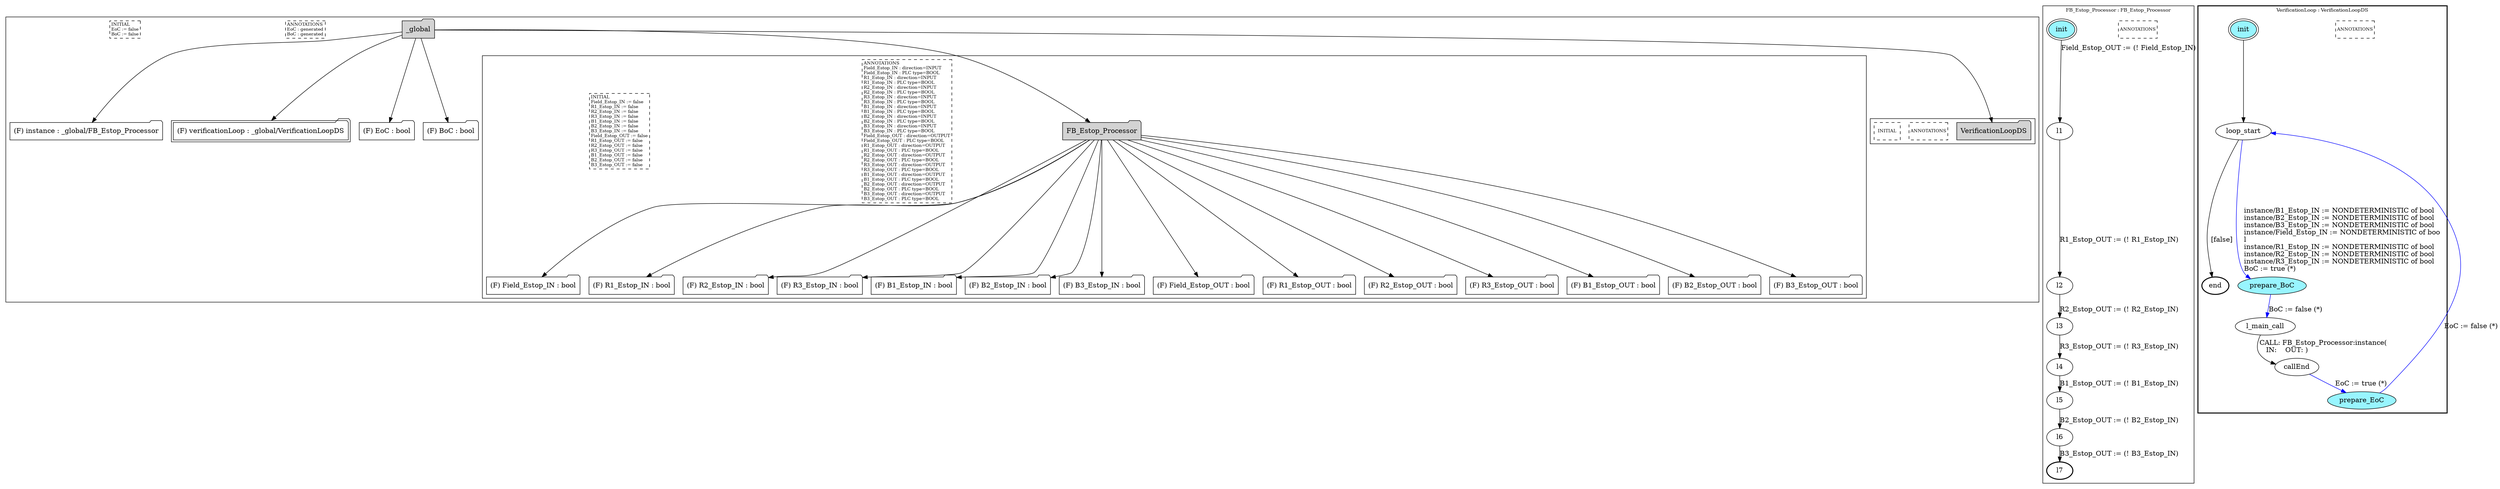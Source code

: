 digraph G {
	subgraph cluster__global1064052579 {
		node [shape="folder", style="filled"];
		//label="_global";
		_global1064052579 [label="_global"];
		_global1064052579 -> instance657820185;
		instance657820185 [label = "(F) instance : _global/FB_Estop_Processor", fillcolor="white" ];
		_global1064052579 -> verificationLoop1580751727;
		verificationLoop1580751727 [label = "(F) verificationLoop : _global/VerificationLoopDS", fillcolor="white" , peripheries=2];
		_global1064052579 -> EoC412121842;
		EoC412121842 [label = "(F) EoC : bool", fillcolor="white" ];
		_global1064052579 -> BoC18163968;
		BoC18163968 [label = "(F) BoC : bool", fillcolor="white" ];
		_global1064052579 -> FB_Estop_Processor1552024347;
		subgraph cluster_FB_Estop_Processor1552024347 {
			node [shape="folder", style="filled"];
			//label="FB_Estop_Processor";
			FB_Estop_Processor1552024347 [label="FB_Estop_Processor"];
			FB_Estop_Processor1552024347 -> Field_Estop_IN811287498;
			Field_Estop_IN811287498 [label = "(F) Field_Estop_IN : bool", fillcolor="white" ];
			FB_Estop_Processor1552024347 -> R1_Estop_IN1557712937;
			R1_Estop_IN1557712937 [label = "(F) R1_Estop_IN : bool", fillcolor="white" ];
			FB_Estop_Processor1552024347 -> R2_Estop_IN488063551;
			R2_Estop_IN488063551 [label = "(F) R2_Estop_IN : bool", fillcolor="white" ];
			FB_Estop_Processor1552024347 -> R3_Estop_IN1667232421;
			R3_Estop_IN1667232421 [label = "(F) R3_Estop_IN : bool", fillcolor="white" ];
			FB_Estop_Processor1552024347 -> B1_Estop_IN1482694266;
			B1_Estop_IN1482694266 [label = "(F) B1_Estop_IN : bool", fillcolor="white" ];
			FB_Estop_Processor1552024347 -> B2_Estop_IN1861083998;
			B2_Estop_IN1861083998 [label = "(F) B2_Estop_IN : bool", fillcolor="white" ];
			FB_Estop_Processor1552024347 -> B3_Estop_IN288986440;
			B3_Estop_IN288986440 [label = "(F) B3_Estop_IN : bool", fillcolor="white" ];
			FB_Estop_Processor1552024347 -> Field_Estop_OUT380390717;
			Field_Estop_OUT380390717 [label = "(F) Field_Estop_OUT : bool", fillcolor="white" ];
			FB_Estop_Processor1552024347 -> R1_Estop_OUT978881375;
			R1_Estop_OUT978881375 [label = "(F) R1_Estop_OUT : bool", fillcolor="white" ];
			FB_Estop_Processor1552024347 -> R2_Estop_OUT1154759881;
			R2_Estop_OUT1154759881 [label = "(F) R2_Estop_OUT : bool", fillcolor="white" ];
			FB_Estop_Processor1552024347 -> R3_Estop_OUT165886570;
			R3_Estop_OUT165886570 [label = "(F) R3_Estop_OUT : bool", fillcolor="white" ];
			FB_Estop_Processor1552024347 -> B1_Estop_OUT1924403079;
			B1_Estop_OUT1924403079 [label = "(F) B1_Estop_OUT : bool", fillcolor="white" ];
			FB_Estop_Processor1552024347 -> B2_Estop_OUT1318348444;
			B2_Estop_OUT1318348444 [label = "(F) B2_Estop_OUT : bool", fillcolor="white" ];
			FB_Estop_Processor1552024347 -> B3_Estop_OUT1514969303;
			B3_Estop_OUT1514969303 [label = "(F) B3_Estop_OUT : bool", fillcolor="white" ];
			
			annotations_pseudonode_FB_Estop_Processor1552024347 [
				label="ANNOTATIONS\lField_Estop_IN : direction=INPUT\lField_Estop_IN : PLC type=BOOL\lR1_Estop_IN : direction=INPUT\lR1_Estop_IN : PLC type=BOOL\lR2_Estop_IN : direction=INPUT\lR2_Estop_IN : PLC type=BOOL\lR3_Estop_IN : direction=INPUT\lR3_Estop_IN : PLC type=BOOL\lB1_Estop_IN : direction=INPUT\lB1_Estop_IN : PLC type=BOOL\lB2_Estop_IN : direction=INPUT\lB2_Estop_IN : PLC type=BOOL\lB3_Estop_IN : direction=INPUT\lB3_Estop_IN : PLC type=BOOL\lField_Estop_OUT : direction=OUTPUT\lField_Estop_OUT : PLC type=BOOL\lR1_Estop_OUT : direction=OUTPUT\lR1_Estop_OUT : PLC type=BOOL\lR2_Estop_OUT : direction=OUTPUT\lR2_Estop_OUT : PLC type=BOOL\lR3_Estop_OUT : direction=OUTPUT\lR3_Estop_OUT : PLC type=BOOL\lB1_Estop_OUT : direction=OUTPUT\lB1_Estop_OUT : PLC type=BOOL\lB2_Estop_OUT : direction=OUTPUT\lB2_Estop_OUT : PLC type=BOOL\lB3_Estop_OUT : direction=OUTPUT\lB3_Estop_OUT : PLC type=BOOL\l",
				fontsize=9, margin="0.04,0.04", fillcolor="white", shape="rectangle", style="dashed"];
			initamt_pseudonode_FB_Estop_Processor1552024347 [
				label="INITIAL\lField_Estop_IN := false\lR1_Estop_IN := false\lR2_Estop_IN := false\lR3_Estop_IN := false\lB1_Estop_IN := false\lB2_Estop_IN := false\lB3_Estop_IN := false\lField_Estop_OUT := false\lR1_Estop_OUT := false\lR2_Estop_OUT := false\lR3_Estop_OUT := false\lB1_Estop_OUT := false\lB2_Estop_OUT := false\lB3_Estop_OUT := false\l",
				fontsize=9, margin="0.04,0.04", fillcolor="lightyellow", shape="rectangle", style="dashed"];
		}
		_global1064052579 -> VerificationLoopDS237711398;
		subgraph cluster_VerificationLoopDS237711398 {
			node [shape="folder", style="filled"];
			//label="VerificationLoopDS";
			VerificationLoopDS237711398 [label="VerificationLoopDS"];
			
			annotations_pseudonode_VerificationLoopDS237711398 [
				label="ANNOTATIONS",
				fontsize=9, margin="0.04,0.04", fillcolor="white", shape="rectangle", style="dashed"];
			initamt_pseudonode_VerificationLoopDS237711398 [
				label="INITIAL",
				fontsize=9, margin="0.04,0.04", fillcolor="lightyellow", shape="rectangle", style="dashed"];
		}
		
		annotations_pseudonode__global1064052579 [
			label="ANNOTATIONS\lEoC : generated\lBoC : generated\l",
			fontsize=9, margin="0.04,0.04", fillcolor="white", shape="rectangle", style="dashed"];
		initamt_pseudonode__global1064052579 [
			label="INITIAL\lEoC := false\lBoC := false\l",
			fontsize=9, margin="0.04,0.04", fillcolor="lightyellow", shape="rectangle", style="dashed"];
	}
	subgraph clusterFB_Estop_Processor {
		node [style="filled"];
		color="black";
		fontsize=10;
		ranksep=0.4;
		
		label="FB_Estop_Processor : FB_Estop_Processor";
		
		annotations_pseudonode_FB_Estop_Processor [
			label="ANNOTATIONS",
			fontsize=9, margin="0.04,0.04", fillcolor="white", shape="rectangle", style="dashed"];
		
		init_FB_Estop_Processor [label="init", color="black", fillcolor="cadetblue1", peripheries=2, shape="ellipse"];
		l1_FB_Estop_Processor [label="l1", color="black", fillcolor="white", shape="ellipse"];
		l2_FB_Estop_Processor [label="l2", color="black", fillcolor="white", shape="ellipse"];
		l3_FB_Estop_Processor [label="l3", color="black", fillcolor="white", shape="ellipse"];
		l4_FB_Estop_Processor [label="l4", color="black", fillcolor="white", shape="ellipse"];
		l5_FB_Estop_Processor [label="l5", color="black", fillcolor="white", shape="ellipse"];
		l6_FB_Estop_Processor [label="l6", color="black", fillcolor="white", shape="ellipse"];
		l7_FB_Estop_Processor [label="l7", color="black", fillcolor="white", style=bold, shape="ellipse"];
		init_FB_Estop_Processor -> l1_FB_Estop_Processor [color="black", label="Field_Estop_OUT := (! Field_Estop_IN)"];
		l1_FB_Estop_Processor -> l2_FB_Estop_Processor [color="black", label="R1_Estop_OUT := (! R1_Estop_IN)"];
		l2_FB_Estop_Processor -> l3_FB_Estop_Processor [color="black", label="R2_Estop_OUT := (! R2_Estop_IN)"];
		l3_FB_Estop_Processor -> l4_FB_Estop_Processor [color="black", label="R3_Estop_OUT := (! R3_Estop_IN)"];
		l4_FB_Estop_Processor -> l5_FB_Estop_Processor [color="black", label="B1_Estop_OUT := (! B1_Estop_IN)"];
		l5_FB_Estop_Processor -> l6_FB_Estop_Processor [color="black", label="B2_Estop_OUT := (! B2_Estop_IN)"];
		l6_FB_Estop_Processor -> l7_FB_Estop_Processor [color="black", label="B3_Estop_OUT := (! B3_Estop_IN)"];
	}
	subgraph clusterVerificationLoop {
		node [style="filled"];
		style=bold;
		color="black";
		fontsize=10;
		ranksep=0.4;
		
		label="VerificationLoop : VerificationLoopDS";
		
		annotations_pseudonode_VerificationLoop [
			label="ANNOTATIONS",
			fontsize=9, margin="0.04,0.04", fillcolor="white", shape="rectangle", style="dashed"];
		
		init_VerificationLoop [label="init", color="black", fillcolor="cadetblue1", peripheries=2, shape="ellipse"];
		end_VerificationLoop [label="end", color="black", fillcolor="cadetblue1", style=bold, shape="ellipse"];
		loop_start_VerificationLoop [label="loop_start", color="black", fillcolor="white", shape="ellipse"];
		prepare_BoC_VerificationLoop [label="prepare_BoC", color="black", fillcolor="cadetblue1", shape="ellipse"];
		l_main_call_VerificationLoop [label="l_main_call", color="black", fillcolor="white", shape="ellipse"];
		callEnd_VerificationLoop [label="callEnd", color="black", fillcolor="white", shape="ellipse"];
		prepare_EoC_VerificationLoop [label="prepare_EoC", color="black", fillcolor="cadetblue1", shape="ellipse"];
		init_VerificationLoop -> loop_start_VerificationLoop [color="black", label=""];
		loop_start_VerificationLoop -> prepare_BoC_VerificationLoop [color="blue", label="instance/B1_Estop_IN := NONDETERMINISTIC of bool\linstance/B2_Estop_IN := NONDETERMINISTIC of bool\linstance/B3_Estop_IN := NONDETERMINISTIC of bool\linstance/Field_Estop_IN := NONDETERMINISTIC of boo\ll\linstance/R1_Estop_IN := NONDETERMINISTIC of bool\linstance/R2_Estop_IN := NONDETERMINISTIC of bool\linstance/R3_Estop_IN := NONDETERMINISTIC of bool\lBoC := true (*)\l"];
		prepare_BoC_VerificationLoop -> l_main_call_VerificationLoop [color="blue", label="BoC := false (*)"];
		l_main_call_VerificationLoop -> callEnd_VerificationLoop [color="black", label="CALL: FB_Estop_Processor:instance(\l   IN:    OUT: )\l"];
		callEnd_VerificationLoop -> prepare_EoC_VerificationLoop [color="blue", label="EoC := true (*)"];
		prepare_EoC_VerificationLoop -> loop_start_VerificationLoop [color="blue", label="EoC := false (*)"];
		loop_start_VerificationLoop -> end_VerificationLoop [color="black", label="[false]"];
	}
}

